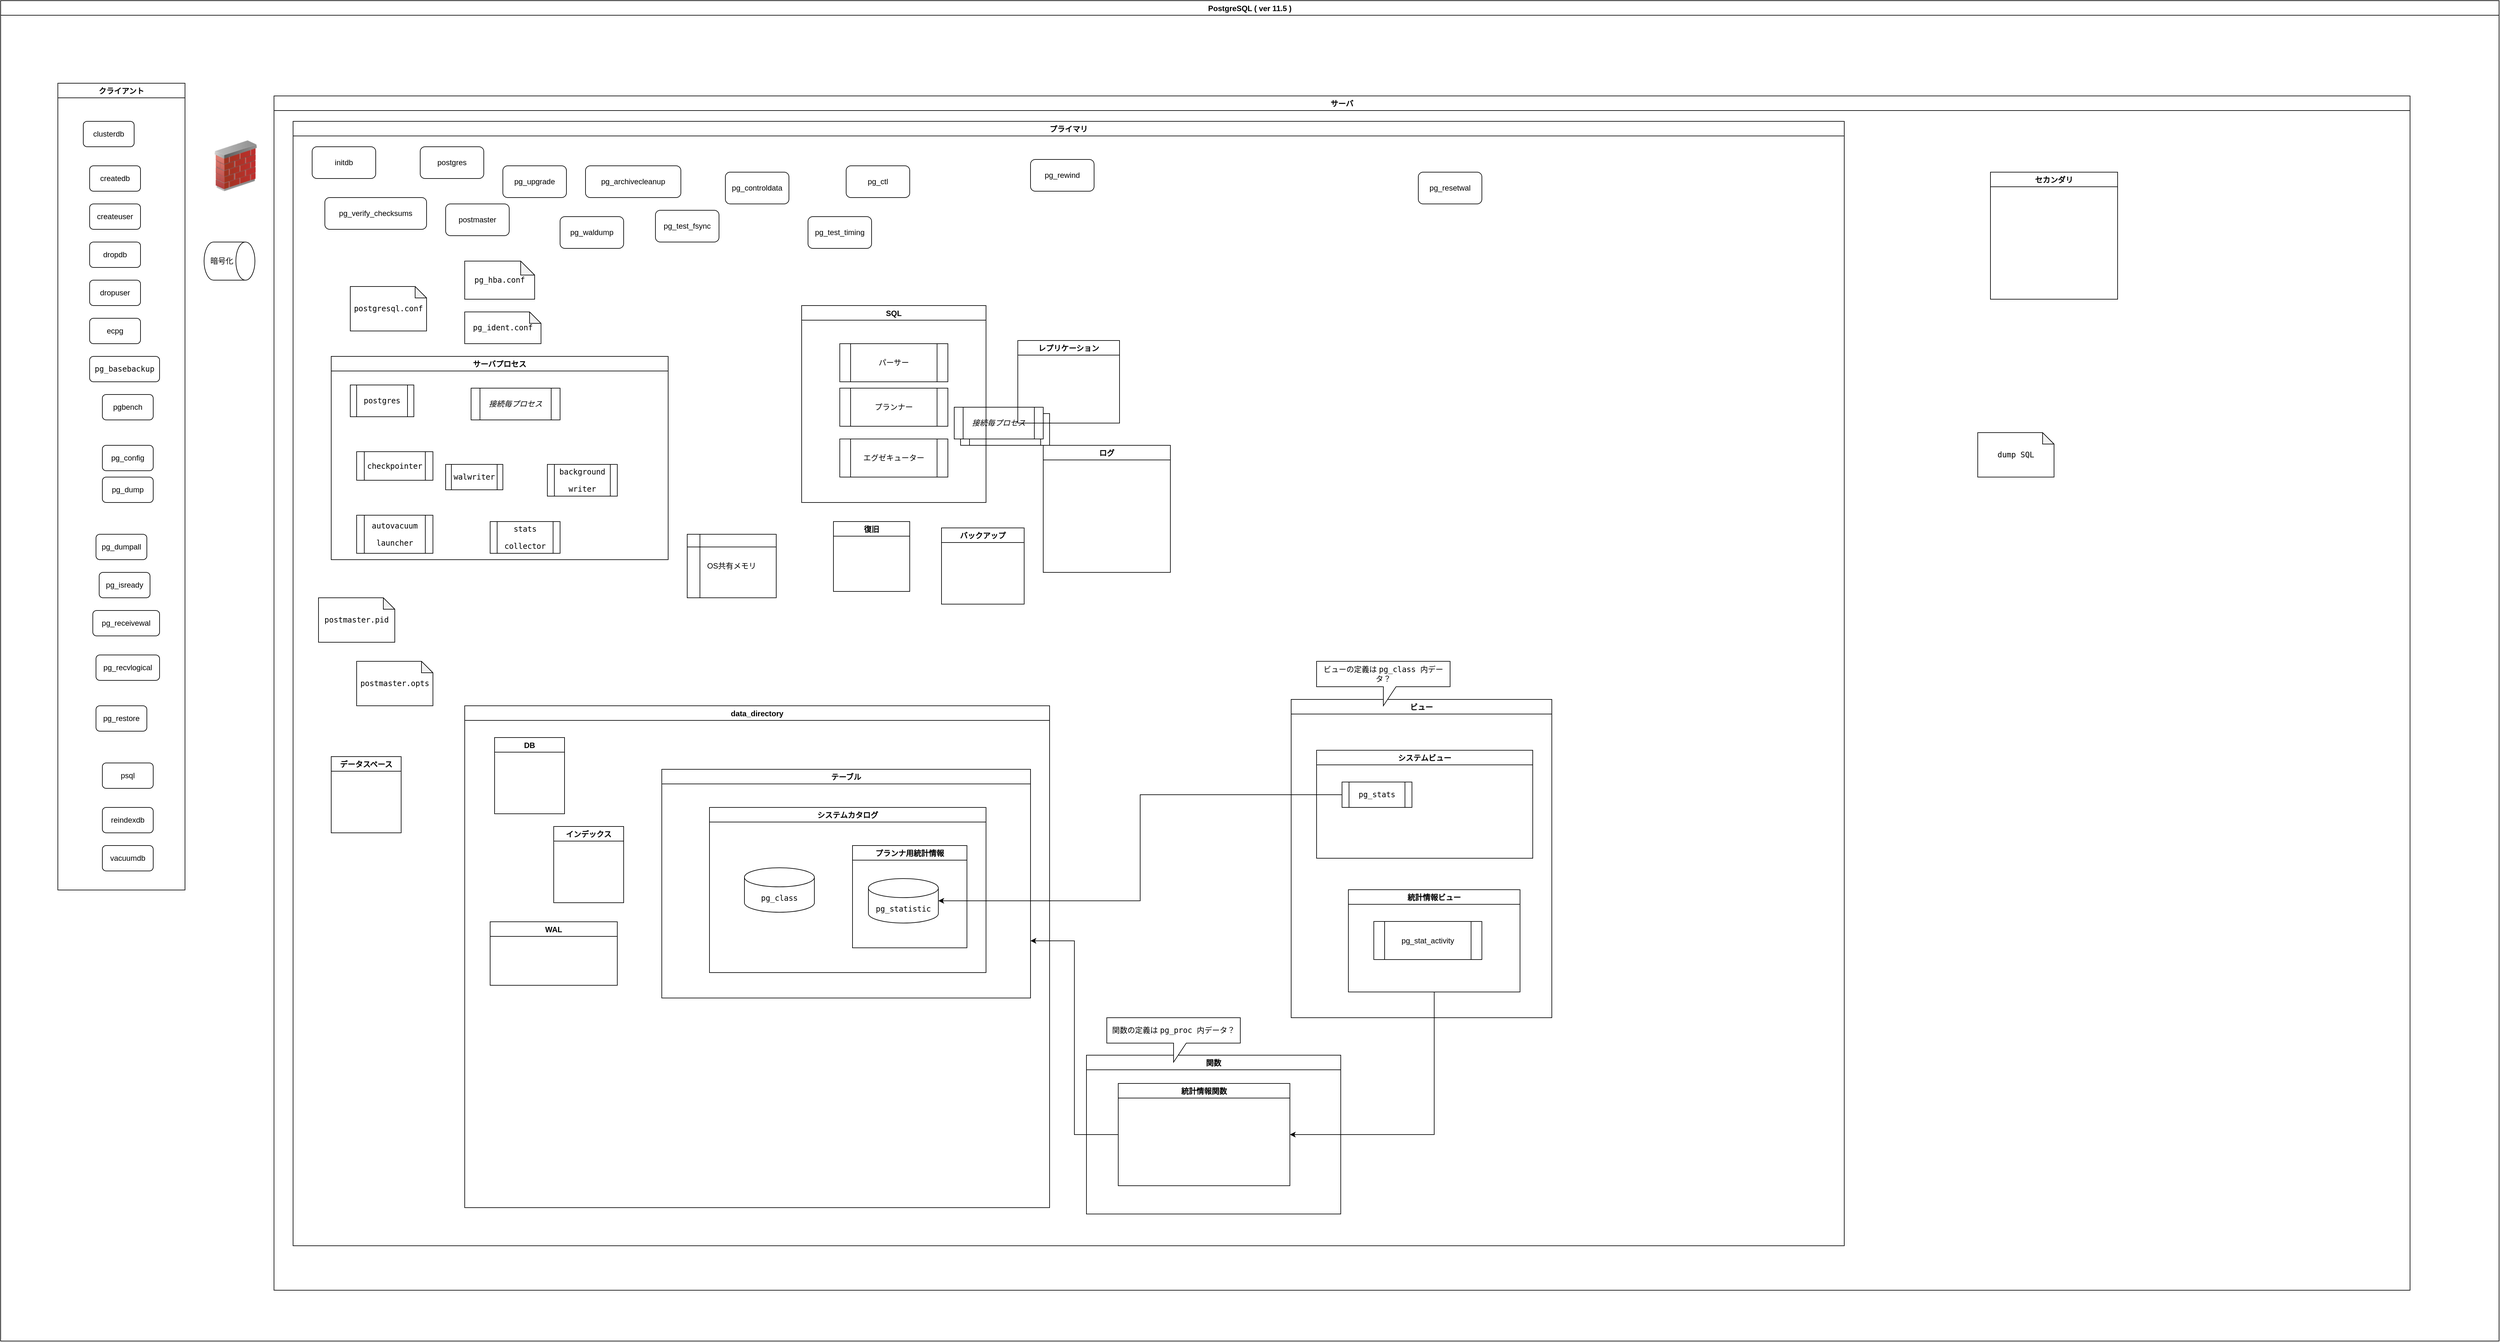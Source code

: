 <mxfile version="14.9.6" type="device"><diagram id="wzmEvrBNoIvKIjL9--WJ" name="ページ1"><mxGraphModel dx="4684" dy="2331" grid="1" gridSize="10" guides="1" tooltips="1" connect="1" arrows="1" fold="1" page="1" pageScale="1" pageWidth="827" pageHeight="1169" math="0" shadow="0"><root><mxCell id="0"/><mxCell id="1" parent="0"/><mxCell id="xZlL6LKklCBbtUDQsqen-55" value="" style="group" vertex="1" connectable="0" parent="1"><mxGeometry x="710" y="670" width="150" height="60" as="geometry"/></mxCell><mxCell id="xZlL6LKklCBbtUDQsqen-54" value="&lt;pre class=&quot;screen&quot;&gt;&lt;i&gt;接続毎プロセス&lt;/i&gt;&lt;/pre&gt;" style="shape=process;whiteSpace=wrap;html=1;backgroundOutline=1;" vertex="1" parent="xZlL6LKklCBbtUDQsqen-55"><mxGeometry x="10" y="10" width="140" height="50" as="geometry"/></mxCell><mxCell id="xZlL6LKklCBbtUDQsqen-53" value="&lt;pre class=&quot;screen&quot;&gt;&lt;i&gt;接続毎プロセス&lt;/i&gt;&lt;/pre&gt;" style="shape=process;whiteSpace=wrap;html=1;backgroundOutline=1;" vertex="1" parent="xZlL6LKklCBbtUDQsqen-55"><mxGeometry width="140" height="50" as="geometry"/></mxCell><mxCell id="wFh7xvZyPtjbj8JdpyYm-1" value="PostgreSQL ( ver 11.5 )" style="swimlane;" parent="1" vertex="1"><mxGeometry x="-790" y="30" width="3930" height="2110" as="geometry"/></mxCell><mxCell id="wFh7xvZyPtjbj8JdpyYm-2" value="クライアント" style="swimlane;" parent="wFh7xvZyPtjbj8JdpyYm-1" vertex="1"><mxGeometry x="90" y="130" width="200" height="1270" as="geometry"/></mxCell><mxCell id="wFh7xvZyPtjbj8JdpyYm-9" value="clusterdb" style="rounded=1;whiteSpace=wrap;html=1;" parent="wFh7xvZyPtjbj8JdpyYm-2" vertex="1"><mxGeometry x="40" y="60" width="80" height="40" as="geometry"/></mxCell><mxCell id="xZlL6LKklCBbtUDQsqen-5" value="dropuser" style="rounded=1;whiteSpace=wrap;html=1;" vertex="1" parent="wFh7xvZyPtjbj8JdpyYm-2"><mxGeometry x="50" y="310" width="80" height="40" as="geometry"/></mxCell><mxCell id="xZlL6LKklCBbtUDQsqen-4" value="dropdb" style="rounded=1;whiteSpace=wrap;html=1;" vertex="1" parent="wFh7xvZyPtjbj8JdpyYm-2"><mxGeometry x="50" y="250" width="80" height="40" as="geometry"/></mxCell><mxCell id="xZlL6LKklCBbtUDQsqen-3" value="createuser" style="rounded=1;whiteSpace=wrap;html=1;" vertex="1" parent="wFh7xvZyPtjbj8JdpyYm-2"><mxGeometry x="50" y="190" width="80" height="40" as="geometry"/></mxCell><mxCell id="xZlL6LKklCBbtUDQsqen-2" value="createdb" style="rounded=1;whiteSpace=wrap;html=1;" vertex="1" parent="wFh7xvZyPtjbj8JdpyYm-2"><mxGeometry x="50" y="130" width="80" height="40" as="geometry"/></mxCell><mxCell id="xZlL6LKklCBbtUDQsqen-1" value="&lt;span class=&quot;application&quot;&gt;ecpg&lt;/span&gt;" style="rounded=1;whiteSpace=wrap;html=1;" vertex="1" parent="wFh7xvZyPtjbj8JdpyYm-2"><mxGeometry x="50" y="370" width="80" height="40" as="geometry"/></mxCell><mxCell id="xZlL6LKklCBbtUDQsqen-6" value="&lt;code class=&quot;command&quot;&gt;pg_basebackup&lt;/code&gt;" style="rounded=1;whiteSpace=wrap;html=1;" vertex="1" parent="wFh7xvZyPtjbj8JdpyYm-2"><mxGeometry x="50" y="430" width="110" height="40" as="geometry"/></mxCell><mxCell id="xZlL6LKklCBbtUDQsqen-10" value="pg_dumpall" style="rounded=1;whiteSpace=wrap;html=1;" vertex="1" parent="wFh7xvZyPtjbj8JdpyYm-2"><mxGeometry x="60" y="710" width="80" height="40" as="geometry"/></mxCell><mxCell id="xZlL6LKklCBbtUDQsqen-9" value="pg_config" style="rounded=1;whiteSpace=wrap;html=1;" vertex="1" parent="wFh7xvZyPtjbj8JdpyYm-2"><mxGeometry x="70" y="570" width="80" height="40" as="geometry"/></mxCell><mxCell id="xZlL6LKklCBbtUDQsqen-8" value="pgbench" style="rounded=1;whiteSpace=wrap;html=1;" vertex="1" parent="wFh7xvZyPtjbj8JdpyYm-2"><mxGeometry x="70" y="490" width="80" height="40" as="geometry"/></mxCell><mxCell id="xZlL6LKklCBbtUDQsqen-7" value="pg_dump" style="rounded=1;whiteSpace=wrap;html=1;" vertex="1" parent="wFh7xvZyPtjbj8JdpyYm-2"><mxGeometry x="70" y="620" width="80" height="40" as="geometry"/></mxCell><mxCell id="xZlL6LKklCBbtUDQsqen-17" value="reindexdb" style="rounded=1;whiteSpace=wrap;html=1;" vertex="1" parent="wFh7xvZyPtjbj8JdpyYm-2"><mxGeometry x="70" y="1140" width="80" height="40" as="geometry"/></mxCell><mxCell id="xZlL6LKklCBbtUDQsqen-16" value="&lt;span class=&quot;application&quot;&gt;psql&lt;/span&gt;" style="rounded=1;whiteSpace=wrap;html=1;" vertex="1" parent="wFh7xvZyPtjbj8JdpyYm-2"><mxGeometry x="70" y="1070" width="80" height="40" as="geometry"/></mxCell><mxCell id="xZlL6LKklCBbtUDQsqen-15" value="pg_restore" style="rounded=1;whiteSpace=wrap;html=1;" vertex="1" parent="wFh7xvZyPtjbj8JdpyYm-2"><mxGeometry x="60" y="980" width="80" height="40" as="geometry"/></mxCell><mxCell id="xZlL6LKklCBbtUDQsqen-14" value="pg_recvlogical" style="rounded=1;whiteSpace=wrap;html=1;" vertex="1" parent="wFh7xvZyPtjbj8JdpyYm-2"><mxGeometry x="60" y="900" width="100" height="40" as="geometry"/></mxCell><mxCell id="xZlL6LKklCBbtUDQsqen-13" value="pg_receivewal" style="rounded=1;whiteSpace=wrap;html=1;" vertex="1" parent="wFh7xvZyPtjbj8JdpyYm-2"><mxGeometry x="55" y="830" width="105" height="40" as="geometry"/></mxCell><mxCell id="xZlL6LKklCBbtUDQsqen-12" value="pg_isready" style="rounded=1;whiteSpace=wrap;html=1;" vertex="1" parent="wFh7xvZyPtjbj8JdpyYm-2"><mxGeometry x="65" y="770" width="80" height="40" as="geometry"/></mxCell><mxCell id="xZlL6LKklCBbtUDQsqen-18" value="vacuumdb" style="rounded=1;whiteSpace=wrap;html=1;" vertex="1" parent="wFh7xvZyPtjbj8JdpyYm-2"><mxGeometry x="70" y="1200" width="80" height="40" as="geometry"/></mxCell><mxCell id="wFh7xvZyPtjbj8JdpyYm-3" value="サーバ" style="swimlane;" parent="wFh7xvZyPtjbj8JdpyYm-1" vertex="1"><mxGeometry x="430" y="150" width="3360" height="1880" as="geometry"/></mxCell><mxCell id="wFh7xvZyPtjbj8JdpyYm-4" value="プライマリ" style="swimlane;" parent="wFh7xvZyPtjbj8JdpyYm-3" vertex="1"><mxGeometry x="30" y="40" width="2440" height="1770" as="geometry"/></mxCell><mxCell id="wFh7xvZyPtjbj8JdpyYm-7" value="&lt;span style=&quot;background-color: rgb(255 , 255 , 255)&quot;&gt;OS共有メモリ&lt;/span&gt;" style="shape=internalStorage;whiteSpace=wrap;html=1;backgroundOutline=1;" parent="wFh7xvZyPtjbj8JdpyYm-4" vertex="1"><mxGeometry x="620" y="650" width="140" height="100" as="geometry"/></mxCell><mxCell id="wFh7xvZyPtjbj8JdpyYm-10" value="initdb" style="rounded=1;whiteSpace=wrap;html=1;" parent="wFh7xvZyPtjbj8JdpyYm-4" vertex="1"><mxGeometry x="30" y="40" width="100" height="50" as="geometry"/></mxCell><mxCell id="wFh7xvZyPtjbj8JdpyYm-12" value="&lt;code class=&quot;filename&quot;&gt;postgresql.conf&lt;/code&gt;" style="shape=note;whiteSpace=wrap;html=1;backgroundOutline=1;darkOpacity=0.05;size=18;" parent="wFh7xvZyPtjbj8JdpyYm-4" vertex="1"><mxGeometry x="90" y="260" width="120" height="70" as="geometry"/></mxCell><mxCell id="wFh7xvZyPtjbj8JdpyYm-13" value="&lt;code class=&quot;filename&quot;&gt;pg_hba.conf&lt;/code&gt;" style="shape=note;whiteSpace=wrap;html=1;backgroundOutline=1;darkOpacity=0.05;size=22;" parent="wFh7xvZyPtjbj8JdpyYm-4" vertex="1"><mxGeometry x="270" y="220" width="110" height="60" as="geometry"/></mxCell><mxCell id="wFh7xvZyPtjbj8JdpyYm-14" value="&lt;code class=&quot;filename&quot;&gt;pg_ident.conf&lt;/code&gt;" style="shape=note;whiteSpace=wrap;html=1;backgroundOutline=1;darkOpacity=0.05;size=18;" parent="wFh7xvZyPtjbj8JdpyYm-4" vertex="1"><mxGeometry x="270" y="300" width="120" height="50" as="geometry"/></mxCell><mxCell id="wFh7xvZyPtjbj8JdpyYm-16" value="ログ" style="swimlane;" parent="wFh7xvZyPtjbj8JdpyYm-4" vertex="1"><mxGeometry x="1180" y="510" width="200" height="200" as="geometry"/></mxCell><mxCell id="wFh7xvZyPtjbj8JdpyYm-17" value="レプリケーション" style="swimlane;" parent="wFh7xvZyPtjbj8JdpyYm-4" vertex="1"><mxGeometry x="1140" y="345" width="160" height="130" as="geometry"/></mxCell><mxCell id="wFh7xvZyPtjbj8JdpyYm-18" value="SQL" style="swimlane;" parent="wFh7xvZyPtjbj8JdpyYm-4" vertex="1"><mxGeometry x="800" y="290" width="290" height="310" as="geometry"/></mxCell><mxCell id="xZlL6LKklCBbtUDQsqen-37" value="パーサー" style="shape=process;whiteSpace=wrap;html=1;backgroundOutline=1;" vertex="1" parent="wFh7xvZyPtjbj8JdpyYm-18"><mxGeometry x="60" y="60" width="170" height="60" as="geometry"/></mxCell><mxCell id="xZlL6LKklCBbtUDQsqen-38" value="プランナー" style="shape=process;whiteSpace=wrap;html=1;backgroundOutline=1;" vertex="1" parent="wFh7xvZyPtjbj8JdpyYm-18"><mxGeometry x="60" y="130" width="170" height="60" as="geometry"/></mxCell><mxCell id="xZlL6LKklCBbtUDQsqen-36" value="エグゼキューター" style="shape=process;whiteSpace=wrap;html=1;backgroundOutline=1;" vertex="1" parent="wFh7xvZyPtjbj8JdpyYm-18"><mxGeometry x="60" y="210" width="170" height="60" as="geometry"/></mxCell><mxCell id="wFh7xvZyPtjbj8JdpyYm-21" value="データスペース" style="swimlane;" parent="wFh7xvZyPtjbj8JdpyYm-4" vertex="1"><mxGeometry x="60" y="1000" width="110" height="120" as="geometry"/></mxCell><mxCell id="wFh7xvZyPtjbj8JdpyYm-22" value="復旧" style="swimlane;" parent="wFh7xvZyPtjbj8JdpyYm-4" vertex="1"><mxGeometry x="850" y="630" width="120" height="110" as="geometry"/></mxCell><mxCell id="wFh7xvZyPtjbj8JdpyYm-23" value="バックアップ" style="swimlane;" parent="wFh7xvZyPtjbj8JdpyYm-4" vertex="1"><mxGeometry x="1020" y="640" width="130" height="120" as="geometry"/></mxCell><mxCell id="xZlL6LKklCBbtUDQsqen-19" value="pg_waldump" style="rounded=1;whiteSpace=wrap;html=1;" vertex="1" parent="wFh7xvZyPtjbj8JdpyYm-4"><mxGeometry x="420" y="150" width="100" height="50" as="geometry"/></mxCell><mxCell id="xZlL6LKklCBbtUDQsqen-28" value="pg_archivecleanup" style="rounded=1;whiteSpace=wrap;html=1;" vertex="1" parent="wFh7xvZyPtjbj8JdpyYm-4"><mxGeometry x="460" y="70" width="150" height="50" as="geometry"/></mxCell><mxCell id="xZlL6LKklCBbtUDQsqen-27" value="pg_controldata" style="rounded=1;whiteSpace=wrap;html=1;" vertex="1" parent="wFh7xvZyPtjbj8JdpyYm-4"><mxGeometry x="680" y="80" width="100" height="50" as="geometry"/></mxCell><mxCell id="xZlL6LKklCBbtUDQsqen-26" value="pg_ctl" style="rounded=1;whiteSpace=wrap;html=1;" vertex="1" parent="wFh7xvZyPtjbj8JdpyYm-4"><mxGeometry x="870" y="70" width="100" height="50" as="geometry"/></mxCell><mxCell id="xZlL6LKklCBbtUDQsqen-24" value="pg_rewind" style="rounded=1;whiteSpace=wrap;html=1;" vertex="1" parent="wFh7xvZyPtjbj8JdpyYm-4"><mxGeometry x="1160" y="60" width="100" height="50" as="geometry"/></mxCell><mxCell id="xZlL6LKklCBbtUDQsqen-23" value="pg_test_fsync" style="rounded=1;whiteSpace=wrap;html=1;" vertex="1" parent="wFh7xvZyPtjbj8JdpyYm-4"><mxGeometry x="570" y="140" width="100" height="50" as="geometry"/></mxCell><mxCell id="xZlL6LKklCBbtUDQsqen-22" value="pg_test_timing" style="rounded=1;whiteSpace=wrap;html=1;" vertex="1" parent="wFh7xvZyPtjbj8JdpyYm-4"><mxGeometry x="810" y="150" width="100" height="50" as="geometry"/></mxCell><mxCell id="xZlL6LKklCBbtUDQsqen-21" value="pg_upgrade" style="rounded=1;whiteSpace=wrap;html=1;" vertex="1" parent="wFh7xvZyPtjbj8JdpyYm-4"><mxGeometry x="330" y="70" width="100" height="50" as="geometry"/></mxCell><mxCell id="xZlL6LKklCBbtUDQsqen-20" value="pg_verify_checksums" style="rounded=1;whiteSpace=wrap;html=1;" vertex="1" parent="wFh7xvZyPtjbj8JdpyYm-4"><mxGeometry x="50" y="120" width="160" height="50" as="geometry"/></mxCell><mxCell id="xZlL6LKklCBbtUDQsqen-30" value="postgres" style="rounded=1;whiteSpace=wrap;html=1;" vertex="1" parent="wFh7xvZyPtjbj8JdpyYm-4"><mxGeometry x="200" y="40" width="100" height="50" as="geometry"/></mxCell><mxCell id="xZlL6LKklCBbtUDQsqen-29" value="postmaster" style="rounded=1;whiteSpace=wrap;html=1;" vertex="1" parent="wFh7xvZyPtjbj8JdpyYm-4"><mxGeometry x="240" y="130" width="100" height="50" as="geometry"/></mxCell><mxCell id="xZlL6LKklCBbtUDQsqen-31" value="&lt;span class=&quot;term&quot;&gt;&lt;code class=&quot;filename&quot;&gt;postmaster.opts&lt;/code&gt;&lt;/span&gt;" style="shape=note;whiteSpace=wrap;html=1;backgroundOutline=1;darkOpacity=0.05;size=18;" vertex="1" parent="wFh7xvZyPtjbj8JdpyYm-4"><mxGeometry x="100" y="850" width="120" height="70" as="geometry"/></mxCell><mxCell id="xZlL6LKklCBbtUDQsqen-40" value="data_directory" style="swimlane;startSize=23;" vertex="1" parent="wFh7xvZyPtjbj8JdpyYm-4"><mxGeometry x="270" y="920" width="920" height="790" as="geometry"/></mxCell><mxCell id="xZlL6LKklCBbtUDQsqen-41" value="テーブル" style="swimlane;" vertex="1" parent="xZlL6LKklCBbtUDQsqen-40"><mxGeometry x="310" y="100" width="580" height="360" as="geometry"/></mxCell><mxCell id="xZlL6LKklCBbtUDQsqen-39" value="システムカタログ" style="swimlane;" vertex="1" parent="xZlL6LKklCBbtUDQsqen-41"><mxGeometry x="75" y="60" width="435" height="260" as="geometry"/></mxCell><mxCell id="xZlL6LKklCBbtUDQsqen-43" value="プランナ用統計情報" style="swimlane;" vertex="1" parent="xZlL6LKklCBbtUDQsqen-39"><mxGeometry x="225" y="60" width="180" height="161" as="geometry"/></mxCell><mxCell id="wFh7xvZyPtjbj8JdpyYm-6" value="&lt;code class=&quot;structname&quot;&gt;pg_statistic&lt;/code&gt;" style="shape=cylinder3;whiteSpace=wrap;html=1;boundedLbl=1;backgroundOutline=1;size=15;" parent="xZlL6LKklCBbtUDQsqen-43" vertex="1"><mxGeometry x="25" y="52" width="110" height="70" as="geometry"/></mxCell><mxCell id="xZlL6LKklCBbtUDQsqen-60" value="&lt;code class=&quot;structname&quot;&gt;pg_class&lt;/code&gt;" style="shape=cylinder3;whiteSpace=wrap;html=1;boundedLbl=1;backgroundOutline=1;size=15;" vertex="1" parent="xZlL6LKklCBbtUDQsqen-39"><mxGeometry x="55" y="95" width="110" height="70" as="geometry"/></mxCell><mxCell id="wFh7xvZyPtjbj8JdpyYm-19" value="DB" style="swimlane;" parent="xZlL6LKklCBbtUDQsqen-40" vertex="1"><mxGeometry x="47" y="50" width="110" height="120" as="geometry"/></mxCell><mxCell id="wFh7xvZyPtjbj8JdpyYm-20" value="インデックス" style="swimlane;" parent="xZlL6LKklCBbtUDQsqen-40" vertex="1"><mxGeometry x="140" y="190" width="110" height="120" as="geometry"/></mxCell><mxCell id="wFh7xvZyPtjbj8JdpyYm-15" value="WAL" style="swimlane;" parent="xZlL6LKklCBbtUDQsqen-40" vertex="1"><mxGeometry x="40" y="340" width="200" height="100" as="geometry"/></mxCell><mxCell id="xZlL6LKklCBbtUDQsqen-48" value="&lt;code class=&quot;filename&quot;&gt;postmaster.pid&lt;/code&gt;" style="shape=note;whiteSpace=wrap;html=1;backgroundOutline=1;darkOpacity=0.05;size=18;" vertex="1" parent="wFh7xvZyPtjbj8JdpyYm-4"><mxGeometry x="40" y="750" width="120" height="70" as="geometry"/></mxCell><mxCell id="xZlL6LKklCBbtUDQsqen-52" value="サーバプロセス" style="swimlane;" vertex="1" parent="wFh7xvZyPtjbj8JdpyYm-4"><mxGeometry x="60" y="370" width="530" height="320" as="geometry"/></mxCell><mxCell id="xZlL6LKklCBbtUDQsqen-33" value="&lt;pre class=&quot;screen&quot;&gt;background&lt;/pre&gt;&lt;pre class=&quot;screen&quot;&gt;writer&lt;/pre&gt;" style="shape=process;whiteSpace=wrap;html=1;backgroundOutline=1;" vertex="1" parent="xZlL6LKklCBbtUDQsqen-52"><mxGeometry x="340" y="170" width="110" height="50" as="geometry"/></mxCell><mxCell id="xZlL6LKklCBbtUDQsqen-35" value="&lt;pre class=&quot;screen&quot;&gt;walwriter&lt;/pre&gt;" style="shape=process;whiteSpace=wrap;html=1;backgroundOutline=1;" vertex="1" parent="xZlL6LKklCBbtUDQsqen-52"><mxGeometry x="180" y="170" width="90" height="40" as="geometry"/></mxCell><mxCell id="wFh7xvZyPtjbj8JdpyYm-8" value="&lt;pre class=&quot;screen&quot;&gt;checkpointer&lt;/pre&gt;" style="shape=process;whiteSpace=wrap;html=1;backgroundOutline=1;" parent="xZlL6LKklCBbtUDQsqen-52" vertex="1"><mxGeometry x="40" y="150" width="120" height="45" as="geometry"/></mxCell><mxCell id="xZlL6LKklCBbtUDQsqen-49" value="&lt;pre class=&quot;screen&quot;&gt;postgres&lt;/pre&gt;" style="shape=process;whiteSpace=wrap;html=1;backgroundOutline=1;" vertex="1" parent="xZlL6LKklCBbtUDQsqen-52"><mxGeometry x="30" y="45" width="100" height="50" as="geometry"/></mxCell><mxCell id="xZlL6LKklCBbtUDQsqen-34" value="&lt;pre class=&quot;screen&quot;&gt;autovacuum&lt;/pre&gt;&lt;pre class=&quot;screen&quot;&gt;launcher&lt;/pre&gt;" style="shape=process;whiteSpace=wrap;html=1;backgroundOutline=1;" vertex="1" parent="xZlL6LKklCBbtUDQsqen-52"><mxGeometry x="40" y="250" width="120" height="60" as="geometry"/></mxCell><mxCell id="xZlL6LKklCBbtUDQsqen-50" value="&lt;pre class=&quot;screen&quot;&gt;stats&lt;/pre&gt;&lt;pre class=&quot;screen&quot;&gt;collector&lt;/pre&gt;" style="shape=process;whiteSpace=wrap;html=1;backgroundOutline=1;" vertex="1" parent="xZlL6LKklCBbtUDQsqen-52"><mxGeometry x="250" y="260" width="110" height="50" as="geometry"/></mxCell><mxCell id="xZlL6LKklCBbtUDQsqen-51" value="&lt;pre class=&quot;screen&quot;&gt;&lt;i&gt;接続毎プロセス&lt;/i&gt;&lt;/pre&gt;" style="shape=process;whiteSpace=wrap;html=1;backgroundOutline=1;" vertex="1" parent="xZlL6LKklCBbtUDQsqen-52"><mxGeometry x="220" y="50" width="140" height="50" as="geometry"/></mxCell><mxCell id="xZlL6LKklCBbtUDQsqen-59" style="edgeStyle=orthogonalEdgeStyle;rounded=0;orthogonalLoop=1;jettySize=auto;html=1;exitX=0;exitY=0.5;exitDx=0;exitDy=0;entryX=1;entryY=0.5;entryDx=0;entryDy=0;entryPerimeter=0;" edge="1" parent="wFh7xvZyPtjbj8JdpyYm-4" source="xZlL6LKklCBbtUDQsqen-58" target="wFh7xvZyPtjbj8JdpyYm-6"><mxGeometry relative="1" as="geometry"/></mxCell><mxCell id="xZlL6LKklCBbtUDQsqen-64" value="ビュー" style="swimlane;startSize=23;" vertex="1" parent="wFh7xvZyPtjbj8JdpyYm-4"><mxGeometry x="1570" y="910" width="410" height="501" as="geometry"/></mxCell><mxCell id="xZlL6LKklCBbtUDQsqen-57" value="システムビュー" style="swimlane;startSize=23;" vertex="1" parent="xZlL6LKklCBbtUDQsqen-64"><mxGeometry x="40" y="80" width="340" height="170" as="geometry"/></mxCell><mxCell id="xZlL6LKklCBbtUDQsqen-58" value="&lt;code class=&quot;structname&quot;&gt;pg_stats&lt;/code&gt;" style="shape=process;whiteSpace=wrap;html=1;backgroundOutline=1;" vertex="1" parent="xZlL6LKklCBbtUDQsqen-57"><mxGeometry x="40" y="50" width="110" height="40" as="geometry"/></mxCell><mxCell id="xZlL6LKklCBbtUDQsqen-46" value="統計情報ビュー" style="swimlane;startSize=23;" vertex="1" parent="xZlL6LKklCBbtUDQsqen-64"><mxGeometry x="90" y="299.5" width="270" height="161" as="geometry"/></mxCell><mxCell id="xZlL6LKklCBbtUDQsqen-56" value="pg_stat_activity" style="shape=process;whiteSpace=wrap;html=1;backgroundOutline=1;" vertex="1" parent="xZlL6LKklCBbtUDQsqen-46"><mxGeometry x="40" y="50" width="170" height="60" as="geometry"/></mxCell><mxCell id="xZlL6LKklCBbtUDQsqen-63" value="ビューの定義は&amp;nbsp;&lt;code class=&quot;structname&quot;&gt;pg_class 内データ？&lt;/code&gt;" style="shape=callout;whiteSpace=wrap;html=1;perimeter=calloutPerimeter;" vertex="1" parent="wFh7xvZyPtjbj8JdpyYm-4"><mxGeometry x="1610" y="850" width="210" height="70" as="geometry"/></mxCell><mxCell id="xZlL6LKklCBbtUDQsqen-71" value="関数" style="swimlane;" vertex="1" parent="wFh7xvZyPtjbj8JdpyYm-4"><mxGeometry x="1248" y="1470" width="400" height="250" as="geometry"/></mxCell><mxCell id="xZlL6LKklCBbtUDQsqen-61" value="統計情報関数" style="swimlane;startSize=23;" vertex="1" parent="xZlL6LKklCBbtUDQsqen-71"><mxGeometry x="50" y="44.5" width="270" height="161" as="geometry"/></mxCell><mxCell id="xZlL6LKklCBbtUDQsqen-72" style="edgeStyle=orthogonalEdgeStyle;rounded=0;orthogonalLoop=1;jettySize=auto;html=1;exitX=0.5;exitY=1;exitDx=0;exitDy=0;entryX=1;entryY=0.5;entryDx=0;entryDy=0;" edge="1" parent="wFh7xvZyPtjbj8JdpyYm-4" source="xZlL6LKklCBbtUDQsqen-46" target="xZlL6LKklCBbtUDQsqen-61"><mxGeometry relative="1" as="geometry"/></mxCell><mxCell id="xZlL6LKklCBbtUDQsqen-73" style="edgeStyle=orthogonalEdgeStyle;rounded=0;orthogonalLoop=1;jettySize=auto;html=1;exitX=0;exitY=0.5;exitDx=0;exitDy=0;entryX=1;entryY=0.75;entryDx=0;entryDy=0;" edge="1" parent="wFh7xvZyPtjbj8JdpyYm-4" source="xZlL6LKklCBbtUDQsqen-61" target="xZlL6LKklCBbtUDQsqen-41"><mxGeometry relative="1" as="geometry"/></mxCell><mxCell id="xZlL6LKklCBbtUDQsqen-74" value="関数の定義は&amp;nbsp;&lt;code class=&quot;structname&quot;&gt;&lt;code class=&quot;structname&quot;&gt;pg_proc&amp;nbsp;&lt;/code&gt;内データ？&lt;/code&gt;" style="shape=callout;whiteSpace=wrap;html=1;perimeter=calloutPerimeter;" vertex="1" parent="wFh7xvZyPtjbj8JdpyYm-4"><mxGeometry x="1280" y="1411" width="210" height="70" as="geometry"/></mxCell><mxCell id="xZlL6LKklCBbtUDQsqen-32" value="&lt;font face=&quot;monospace&quot;&gt;dump SQL&lt;/font&gt;" style="shape=note;whiteSpace=wrap;html=1;backgroundOutline=1;darkOpacity=0.05;size=18;" vertex="1" parent="wFh7xvZyPtjbj8JdpyYm-3"><mxGeometry x="2680" y="530" width="120" height="70" as="geometry"/></mxCell><mxCell id="wFh7xvZyPtjbj8JdpyYm-5" value="セカンダリ" style="swimlane;" parent="wFh7xvZyPtjbj8JdpyYm-3" vertex="1"><mxGeometry x="2700" y="120" width="200" height="200" as="geometry"/></mxCell><mxCell id="wFh7xvZyPtjbj8JdpyYm-24" value="暗号化" style="shape=cylinder3;whiteSpace=wrap;html=1;boundedLbl=1;backgroundOutline=1;size=15;direction=south;" parent="wFh7xvZyPtjbj8JdpyYm-1" vertex="1"><mxGeometry x="320" y="380" width="80" height="60" as="geometry"/></mxCell><mxCell id="wFh7xvZyPtjbj8JdpyYm-25" value="" style="image;html=1;image=img/lib/clip_art/networking/Firewall_02_128x128.png" parent="wFh7xvZyPtjbj8JdpyYm-1" vertex="1"><mxGeometry x="330" y="220" width="80" height="80" as="geometry"/></mxCell><mxCell id="xZlL6LKklCBbtUDQsqen-25" value="pg_resetwal" style="rounded=1;whiteSpace=wrap;html=1;" vertex="1" parent="1"><mxGeometry x="1440" y="300" width="100" height="50" as="geometry"/></mxCell></root></mxGraphModel></diagram></mxfile>
